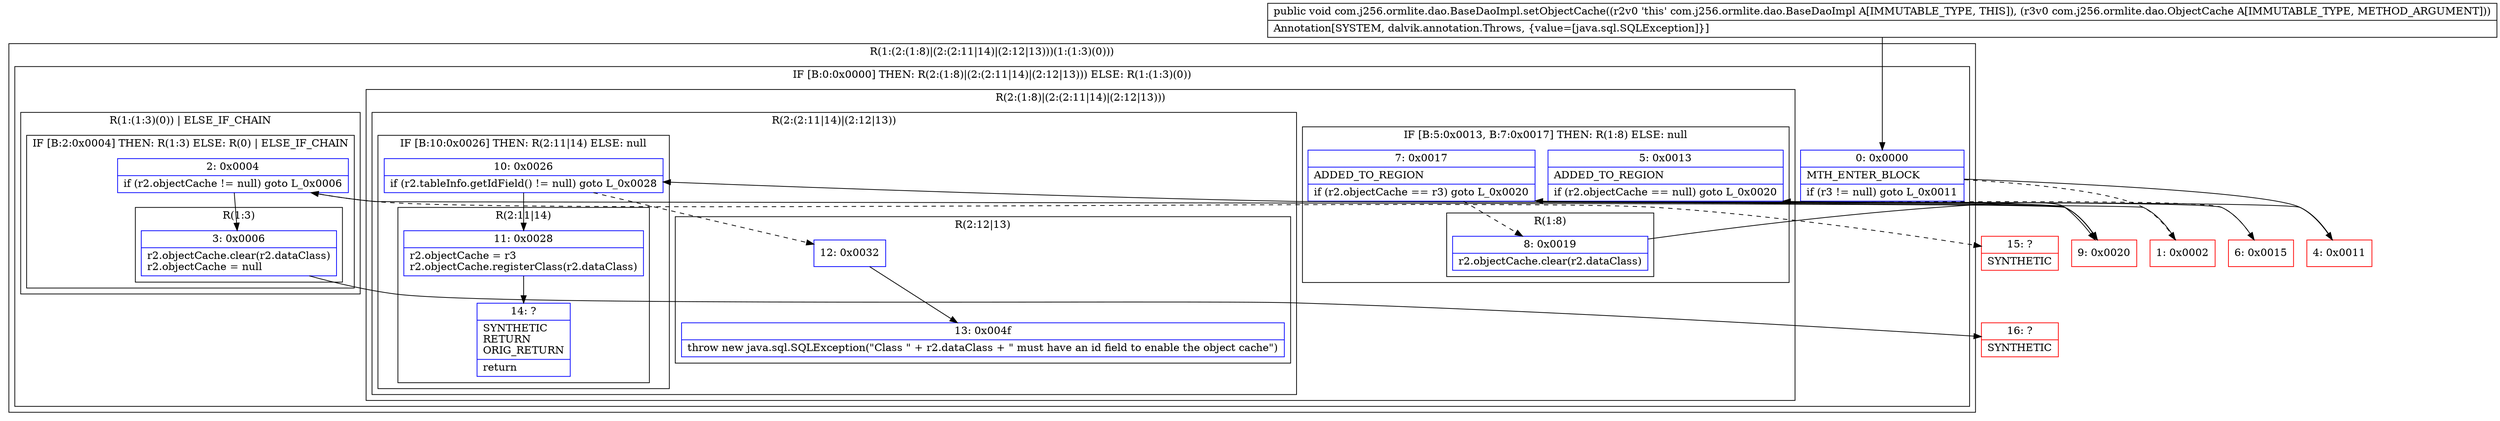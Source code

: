 digraph "CFG forcom.j256.ormlite.dao.BaseDaoImpl.setObjectCache(Lcom\/j256\/ormlite\/dao\/ObjectCache;)V" {
subgraph cluster_Region_870415706 {
label = "R(1:(2:(1:8)|(2:(2:11|14)|(2:12|13)))(1:(1:3)(0)))";
node [shape=record,color=blue];
subgraph cluster_IfRegion_2110300689 {
label = "IF [B:0:0x0000] THEN: R(2:(1:8)|(2:(2:11|14)|(2:12|13))) ELSE: R(1:(1:3)(0))";
node [shape=record,color=blue];
Node_0 [shape=record,label="{0\:\ 0x0000|MTH_ENTER_BLOCK\l|if (r3 != null) goto L_0x0011\l}"];
subgraph cluster_Region_1054414557 {
label = "R(2:(1:8)|(2:(2:11|14)|(2:12|13)))";
node [shape=record,color=blue];
subgraph cluster_IfRegion_1455379968 {
label = "IF [B:5:0x0013, B:7:0x0017] THEN: R(1:8) ELSE: null";
node [shape=record,color=blue];
Node_5 [shape=record,label="{5\:\ 0x0013|ADDED_TO_REGION\l|if (r2.objectCache == null) goto L_0x0020\l}"];
Node_7 [shape=record,label="{7\:\ 0x0017|ADDED_TO_REGION\l|if (r2.objectCache == r3) goto L_0x0020\l}"];
subgraph cluster_Region_1846340128 {
label = "R(1:8)";
node [shape=record,color=blue];
Node_8 [shape=record,label="{8\:\ 0x0019|r2.objectCache.clear(r2.dataClass)\l}"];
}
}
subgraph cluster_Region_1458312666 {
label = "R(2:(2:11|14)|(2:12|13))";
node [shape=record,color=blue];
subgraph cluster_IfRegion_544575012 {
label = "IF [B:10:0x0026] THEN: R(2:11|14) ELSE: null";
node [shape=record,color=blue];
Node_10 [shape=record,label="{10\:\ 0x0026|if (r2.tableInfo.getIdField() != null) goto L_0x0028\l}"];
subgraph cluster_Region_207012732 {
label = "R(2:11|14)";
node [shape=record,color=blue];
Node_11 [shape=record,label="{11\:\ 0x0028|r2.objectCache = r3\lr2.objectCache.registerClass(r2.dataClass)\l}"];
Node_14 [shape=record,label="{14\:\ ?|SYNTHETIC\lRETURN\lORIG_RETURN\l|return\l}"];
}
}
subgraph cluster_Region_84043068 {
label = "R(2:12|13)";
node [shape=record,color=blue];
Node_12 [shape=record,label="{12\:\ 0x0032}"];
Node_13 [shape=record,label="{13\:\ 0x004f|throw new java.sql.SQLException(\"Class \" + r2.dataClass + \" must have an id field to enable the object cache\")\l}"];
}
}
}
subgraph cluster_Region_863433347 {
label = "R(1:(1:3)(0)) | ELSE_IF_CHAIN\l";
node [shape=record,color=blue];
subgraph cluster_IfRegion_1065242215 {
label = "IF [B:2:0x0004] THEN: R(1:3) ELSE: R(0) | ELSE_IF_CHAIN\l";
node [shape=record,color=blue];
Node_2 [shape=record,label="{2\:\ 0x0004|if (r2.objectCache != null) goto L_0x0006\l}"];
subgraph cluster_Region_84490199 {
label = "R(1:3)";
node [shape=record,color=blue];
Node_3 [shape=record,label="{3\:\ 0x0006|r2.objectCache.clear(r2.dataClass)\lr2.objectCache = null\l}"];
}
subgraph cluster_Region_330598863 {
label = "R(0)";
node [shape=record,color=blue];
}
}
}
}
}
Node_1 [shape=record,color=red,label="{1\:\ 0x0002}"];
Node_4 [shape=record,color=red,label="{4\:\ 0x0011}"];
Node_6 [shape=record,color=red,label="{6\:\ 0x0015}"];
Node_9 [shape=record,color=red,label="{9\:\ 0x0020}"];
Node_15 [shape=record,color=red,label="{15\:\ ?|SYNTHETIC\l}"];
Node_16 [shape=record,color=red,label="{16\:\ ?|SYNTHETIC\l}"];
MethodNode[shape=record,label="{public void com.j256.ormlite.dao.BaseDaoImpl.setObjectCache((r2v0 'this' com.j256.ormlite.dao.BaseDaoImpl A[IMMUTABLE_TYPE, THIS]), (r3v0 com.j256.ormlite.dao.ObjectCache A[IMMUTABLE_TYPE, METHOD_ARGUMENT]))  | Annotation[SYSTEM, dalvik.annotation.Throws, \{value=[java.sql.SQLException]\}]\l}"];
MethodNode -> Node_0;
Node_0 -> Node_1[style=dashed];
Node_0 -> Node_4;
Node_5 -> Node_6[style=dashed];
Node_5 -> Node_9;
Node_7 -> Node_8[style=dashed];
Node_7 -> Node_9;
Node_8 -> Node_9;
Node_10 -> Node_11;
Node_10 -> Node_12[style=dashed];
Node_11 -> Node_14;
Node_12 -> Node_13;
Node_2 -> Node_3;
Node_2 -> Node_15[style=dashed];
Node_3 -> Node_16;
Node_1 -> Node_2;
Node_4 -> Node_5;
Node_6 -> Node_7;
Node_9 -> Node_10;
}

